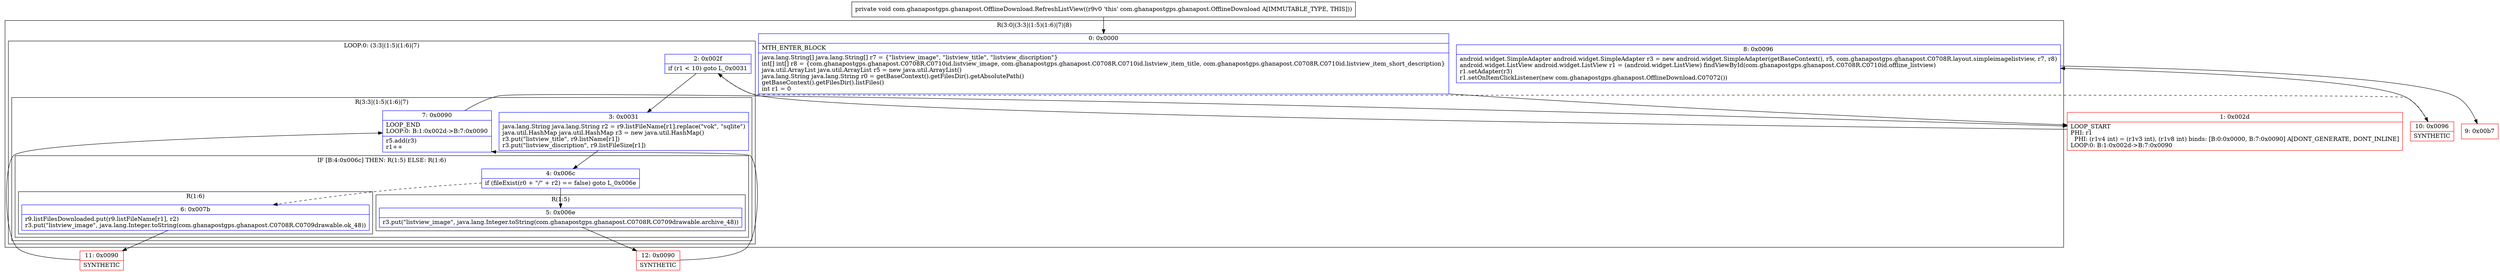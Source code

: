 digraph "CFG forcom.ghanapostgps.ghanapost.OfflineDownload.RefreshListView()V" {
subgraph cluster_Region_1204332841 {
label = "R(3:0|(3:3|(1:5)(1:6)|7)|8)";
node [shape=record,color=blue];
Node_0 [shape=record,label="{0\:\ 0x0000|MTH_ENTER_BLOCK\l|java.lang.String[] java.lang.String[] r7 = \{\"listview_image\", \"listview_title\", \"listview_discription\"\}\lint[] int[] r8 = \{com.ghanapostgps.ghanapost.C0708R.C0710id.listview_image, com.ghanapostgps.ghanapost.C0708R.C0710id.listview_item_title, com.ghanapostgps.ghanapost.C0708R.C0710id.listview_item_short_description\}\ljava.util.ArrayList java.util.ArrayList r5 = new java.util.ArrayList()\ljava.lang.String java.lang.String r0 = getBaseContext().getFilesDir().getAbsolutePath()\lgetBaseContext().getFilesDir().listFiles()\lint r1 = 0\l}"];
subgraph cluster_LoopRegion_1889795016 {
label = "LOOP:0: (3:3|(1:5)(1:6)|7)";
node [shape=record,color=blue];
Node_2 [shape=record,label="{2\:\ 0x002f|if (r1 \< 10) goto L_0x0031\l}"];
subgraph cluster_Region_1855049526 {
label = "R(3:3|(1:5)(1:6)|7)";
node [shape=record,color=blue];
Node_3 [shape=record,label="{3\:\ 0x0031|java.lang.String java.lang.String r2 = r9.listFileName[r1].replace(\"vok\", \"sqlite\")\ljava.util.HashMap java.util.HashMap r3 = new java.util.HashMap()\lr3.put(\"listview_title\", r9.listName[r1])\lr3.put(\"listview_discription\", r9.listFileSize[r1])\l}"];
subgraph cluster_IfRegion_1674098156 {
label = "IF [B:4:0x006c] THEN: R(1:5) ELSE: R(1:6)";
node [shape=record,color=blue];
Node_4 [shape=record,label="{4\:\ 0x006c|if (fileExist(r0 + \"\/\" + r2) == false) goto L_0x006e\l}"];
subgraph cluster_Region_313007113 {
label = "R(1:5)";
node [shape=record,color=blue];
Node_5 [shape=record,label="{5\:\ 0x006e|r3.put(\"listview_image\", java.lang.Integer.toString(com.ghanapostgps.ghanapost.C0708R.C0709drawable.archive_48))\l}"];
}
subgraph cluster_Region_1923126548 {
label = "R(1:6)";
node [shape=record,color=blue];
Node_6 [shape=record,label="{6\:\ 0x007b|r9.listFilesDownloaded.put(r9.listFileName[r1], r2)\lr3.put(\"listview_image\", java.lang.Integer.toString(com.ghanapostgps.ghanapost.C0708R.C0709drawable.ok_48))\l}"];
}
}
Node_7 [shape=record,label="{7\:\ 0x0090|LOOP_END\lLOOP:0: B:1:0x002d\-\>B:7:0x0090\l|r5.add(r3)\lr1++\l}"];
}
}
Node_8 [shape=record,label="{8\:\ 0x0096|android.widget.SimpleAdapter android.widget.SimpleAdapter r3 = new android.widget.SimpleAdapter(getBaseContext(), r5, com.ghanapostgps.ghanapost.C0708R.layout.simpleimagelistview, r7, r8)\landroid.widget.ListView android.widget.ListView r1 = (android.widget.ListView) findViewById(com.ghanapostgps.ghanapost.C0708R.C0710id.offline_listview)\lr1.setAdapter(r3)\lr1.setOnItemClickListener(new com.ghanapostgps.ghanapost.OfflineDownload.C07072())\l}"];
}
Node_1 [shape=record,color=red,label="{1\:\ 0x002d|LOOP_START\lPHI: r1 \l  PHI: (r1v4 int) = (r1v3 int), (r1v8 int) binds: [B:0:0x0000, B:7:0x0090] A[DONT_GENERATE, DONT_INLINE]\lLOOP:0: B:1:0x002d\-\>B:7:0x0090\l}"];
Node_9 [shape=record,color=red,label="{9\:\ 0x00b7}"];
Node_10 [shape=record,color=red,label="{10\:\ 0x0096|SYNTHETIC\l}"];
Node_11 [shape=record,color=red,label="{11\:\ 0x0090|SYNTHETIC\l}"];
Node_12 [shape=record,color=red,label="{12\:\ 0x0090|SYNTHETIC\l}"];
MethodNode[shape=record,label="{private void com.ghanapostgps.ghanapost.OfflineDownload.RefreshListView((r9v0 'this' com.ghanapostgps.ghanapost.OfflineDownload A[IMMUTABLE_TYPE, THIS])) }"];
MethodNode -> Node_0;
Node_0 -> Node_1;
Node_2 -> Node_3;
Node_2 -> Node_10[style=dashed];
Node_3 -> Node_4;
Node_4 -> Node_5;
Node_4 -> Node_6[style=dashed];
Node_5 -> Node_12;
Node_6 -> Node_11;
Node_7 -> Node_1;
Node_8 -> Node_9;
Node_1 -> Node_2;
Node_10 -> Node_8;
Node_11 -> Node_7;
Node_12 -> Node_7;
}

